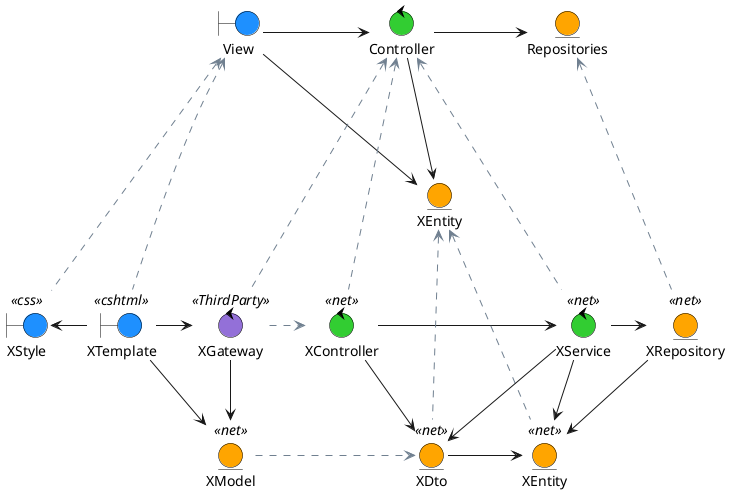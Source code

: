 @startuml Software

skinparam boundary {
  backgroundColor DodgerBlue
  borderColor black
}

skinparam control {
  backgroundColor LimeGreen
  borderColor black
}

skinparam entity {
  backgroundColor Orange
  borderColor black
}

boundary View 
control Controller
entity Repositories

boundary XStyle<<css>>
boundary XTemplate<<cshtml>>

entity XEntity as AnalysisEntity

control XGateway<<ThirdParty>> #MediumPurple
control XController<<net>>
control XService<<net>>

entity XRepository<<net>>
entity XDto<<net>>
entity XEntity<<net>>
entity XModel<<net>>

(View) -right-> (Controller) 
(Controller) -right-> (Repositories) 

(XStyle) ...[#SlateGray]up.> (View)
(XTemplate) ...[#SlateGray]up.> (View)
(XTemplate) -left-> (XStyle)
(XTemplate) -right-> (XGateway)
(XGateway) .[#SlateGray]right.> (XController)
(XTemplate) -down-> (XModel)
(XGateway) -down-> (XModel)
(XModel) .[#SlateGray]right.> (XDto)

(View) -down-> (AnalysisEntity) 
(Controller) -down-> (AnalysisEntity) 

(XGateway) ...[#SlateGray]up.> (Controller)
(XController) ...[#SlateGray]up.> (Controller)
(XService) ...[#SlateGray]up.> (Controller)

(XController) -right-> (XService)

(XRepository) ...[#SlateGray]up.> (Repositories)
(XService) -right-> (XRepository)

(XDto) .[#SlateGray]up.> (AnalysisEntity)
(XEntity) .[#SlateGray]up.> (AnalysisEntity)
(XDto) -right-> (XEntity)

(XController) -down-> (XDto)
(XService) -down-> (XDto)
(XService) -down-> (XEntity)
(XRepository) -down-> (XEntity)

@enduml